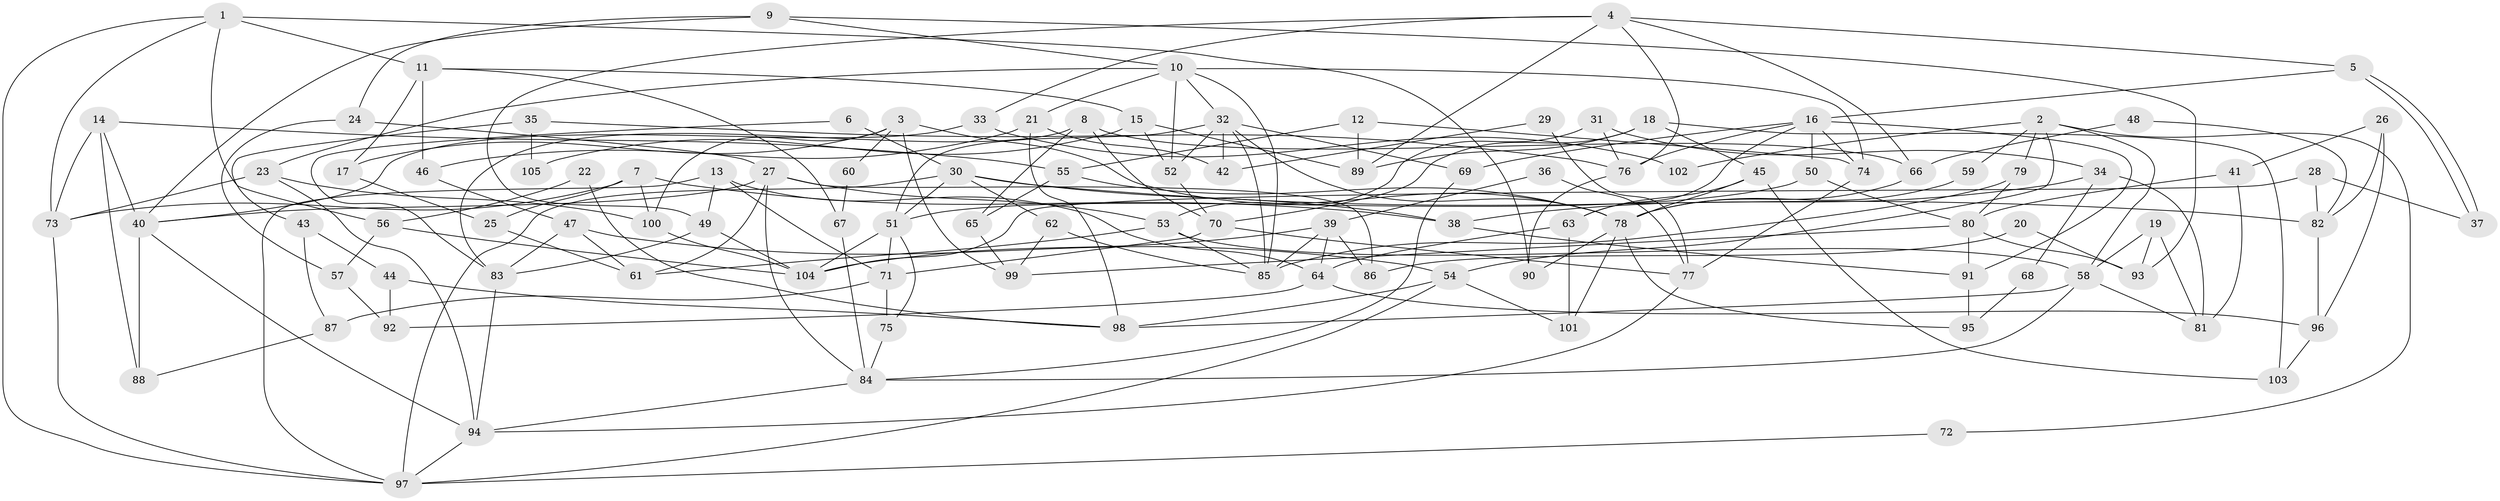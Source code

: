 // coarse degree distribution, {6: 0.28125, 15: 0.03125, 9: 0.09375, 4: 0.15625, 8: 0.09375, 19: 0.03125, 10: 0.03125, 5: 0.09375, 7: 0.0625, 3: 0.0625, 2: 0.03125, 12: 0.03125}
// Generated by graph-tools (version 1.1) at 2025/51/03/04/25 22:51:06]
// undirected, 105 vertices, 210 edges
graph export_dot {
  node [color=gray90,style=filled];
  1;
  2;
  3;
  4;
  5;
  6;
  7;
  8;
  9;
  10;
  11;
  12;
  13;
  14;
  15;
  16;
  17;
  18;
  19;
  20;
  21;
  22;
  23;
  24;
  25;
  26;
  27;
  28;
  29;
  30;
  31;
  32;
  33;
  34;
  35;
  36;
  37;
  38;
  39;
  40;
  41;
  42;
  43;
  44;
  45;
  46;
  47;
  48;
  49;
  50;
  51;
  52;
  53;
  54;
  55;
  56;
  57;
  58;
  59;
  60;
  61;
  62;
  63;
  64;
  65;
  66;
  67;
  68;
  69;
  70;
  71;
  72;
  73;
  74;
  75;
  76;
  77;
  78;
  79;
  80;
  81;
  82;
  83;
  84;
  85;
  86;
  87;
  88;
  89;
  90;
  91;
  92;
  93;
  94;
  95;
  96;
  97;
  98;
  99;
  100;
  101;
  102;
  103;
  104;
  105;
  1 -- 73;
  1 -- 97;
  1 -- 11;
  1 -- 56;
  1 -- 90;
  2 -- 58;
  2 -- 54;
  2 -- 59;
  2 -- 72;
  2 -- 79;
  2 -- 102;
  3 -- 100;
  3 -- 17;
  3 -- 60;
  3 -- 78;
  3 -- 99;
  4 -- 49;
  4 -- 76;
  4 -- 5;
  4 -- 33;
  4 -- 66;
  4 -- 89;
  5 -- 37;
  5 -- 37;
  5 -- 16;
  6 -- 30;
  6 -- 83;
  7 -- 73;
  7 -- 38;
  7 -- 25;
  7 -- 100;
  8 -- 66;
  8 -- 70;
  8 -- 65;
  8 -- 83;
  9 -- 40;
  9 -- 10;
  9 -- 24;
  9 -- 93;
  10 -- 32;
  10 -- 23;
  10 -- 21;
  10 -- 52;
  10 -- 74;
  10 -- 85;
  11 -- 15;
  11 -- 17;
  11 -- 46;
  11 -- 67;
  12 -- 74;
  12 -- 89;
  12 -- 55;
  13 -- 49;
  13 -- 97;
  13 -- 64;
  13 -- 71;
  14 -- 40;
  14 -- 55;
  14 -- 73;
  14 -- 88;
  15 -- 52;
  15 -- 89;
  15 -- 105;
  16 -- 76;
  16 -- 50;
  16 -- 63;
  16 -- 69;
  16 -- 74;
  16 -- 91;
  17 -- 25;
  18 -- 45;
  18 -- 70;
  18 -- 89;
  18 -- 103;
  19 -- 58;
  19 -- 93;
  19 -- 81;
  20 -- 86;
  20 -- 93;
  21 -- 98;
  21 -- 42;
  21 -- 46;
  22 -- 56;
  22 -- 98;
  23 -- 94;
  23 -- 73;
  23 -- 100;
  24 -- 27;
  24 -- 57;
  25 -- 61;
  26 -- 96;
  26 -- 41;
  26 -- 82;
  27 -- 84;
  27 -- 61;
  27 -- 40;
  27 -- 53;
  27 -- 86;
  28 -- 82;
  28 -- 104;
  28 -- 37;
  29 -- 42;
  29 -- 77;
  30 -- 62;
  30 -- 51;
  30 -- 38;
  30 -- 82;
  30 -- 97;
  31 -- 34;
  31 -- 53;
  31 -- 76;
  32 -- 85;
  32 -- 51;
  32 -- 42;
  32 -- 52;
  32 -- 69;
  32 -- 78;
  33 -- 40;
  33 -- 102;
  34 -- 81;
  34 -- 38;
  34 -- 68;
  35 -- 43;
  35 -- 76;
  35 -- 105;
  36 -- 39;
  36 -- 77;
  38 -- 91;
  39 -- 64;
  39 -- 85;
  39 -- 86;
  39 -- 104;
  40 -- 94;
  40 -- 88;
  41 -- 80;
  41 -- 81;
  43 -- 44;
  43 -- 87;
  44 -- 92;
  44 -- 98;
  45 -- 103;
  45 -- 78;
  45 -- 63;
  46 -- 47;
  47 -- 54;
  47 -- 61;
  47 -- 83;
  48 -- 66;
  48 -- 82;
  49 -- 83;
  49 -- 104;
  50 -- 51;
  50 -- 80;
  51 -- 71;
  51 -- 104;
  51 -- 75;
  52 -- 70;
  53 -- 85;
  53 -- 58;
  53 -- 61;
  54 -- 97;
  54 -- 101;
  54 -- 98;
  55 -- 78;
  55 -- 65;
  56 -- 104;
  56 -- 57;
  57 -- 92;
  58 -- 84;
  58 -- 81;
  58 -- 98;
  59 -- 78;
  60 -- 67;
  62 -- 85;
  62 -- 99;
  63 -- 64;
  63 -- 101;
  64 -- 92;
  64 -- 96;
  65 -- 99;
  66 -- 78;
  67 -- 84;
  68 -- 95;
  69 -- 84;
  70 -- 77;
  70 -- 71;
  71 -- 75;
  71 -- 87;
  72 -- 97;
  73 -- 97;
  74 -- 77;
  75 -- 84;
  76 -- 90;
  77 -- 94;
  78 -- 90;
  78 -- 95;
  78 -- 101;
  79 -- 80;
  79 -- 85;
  80 -- 99;
  80 -- 91;
  80 -- 93;
  82 -- 96;
  83 -- 94;
  84 -- 94;
  87 -- 88;
  91 -- 95;
  94 -- 97;
  96 -- 103;
  100 -- 104;
}
